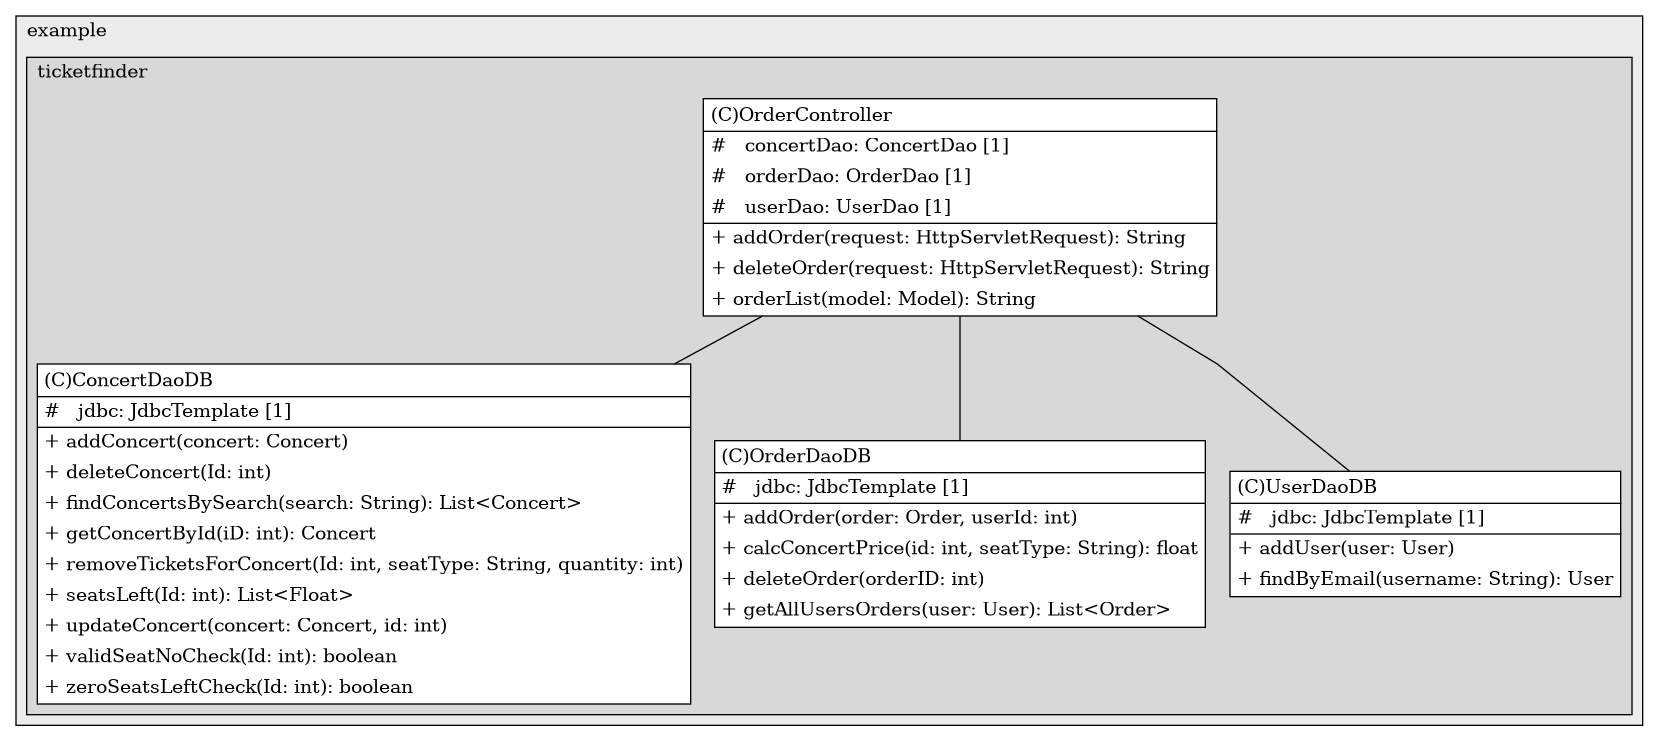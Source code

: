 @startuml

/' diagram meta data start
config=StructureConfiguration;
{
  "projectClassification": {
    "searchMode": "OpenProject", // OpenProject, AllProjects
    "includedProjects": "",
    "pathEndKeywords": "*.impl",
    "isClientPath": "",
    "isClientName": "",
    "isTestPath": "",
    "isTestName": "",
    "isMappingPath": "",
    "isMappingName": "",
    "isDataAccessPath": "",
    "isDataAccessName": "",
    "isDataStructurePath": "",
    "isDataStructureName": "",
    "isInterfaceStructuresPath": "",
    "isInterfaceStructuresName": "",
    "isEntryPointPath": "",
    "isEntryPointName": "",
    "treatFinalFieldsAsMandatory": false
  },
  "graphRestriction": {
    "classPackageExcludeFilter": "",
    "classPackageIncludeFilter": "",
    "classNameExcludeFilter": "",
    "classNameIncludeFilter": "",
    "methodNameExcludeFilter": "",
    "methodNameIncludeFilter": "",
    "removeByInheritance": "", // inheritance/annotation based filtering is done in a second step
    "removeByAnnotation": "",
    "removeByClassPackage": "", // cleanup the graph after inheritance/annotation based filtering is done
    "removeByClassName": "",
    "cutMappings": false,
    "cutEnum": true,
    "cutTests": true,
    "cutClient": true,
    "cutDataAccess": false,
    "cutInterfaceStructures": false,
    "cutDataStructures": false,
    "cutGetterAndSetter": true,
    "cutConstructors": true
  },
  "graphTraversal": {
    "forwardDepth": 6,
    "backwardDepth": 6,
    "classPackageExcludeFilter": "",
    "classPackageIncludeFilter": "",
    "classNameExcludeFilter": "",
    "classNameIncludeFilter": "",
    "methodNameExcludeFilter": "",
    "methodNameIncludeFilter": "",
    "hideMappings": false,
    "hideDataStructures": false,
    "hidePrivateMethods": true,
    "hideInterfaceCalls": true, // indirection: implementation -> interface (is hidden) -> implementation
    "onlyShowApplicationEntryPoints": false, // root node is included
    "useMethodCallsForStructureDiagram": "ForwardOnly" // ForwardOnly, BothDirections, No
  },
  "details": {
    "aggregation": "GroupByClass", // ByClass, GroupByClass, None
    "showClassGenericTypes": true,
    "showMethods": true,
    "showMethodParameterNames": true,
    "showMethodParameterTypes": true,
    "showMethodReturnType": true,
    "showPackageLevels": 2,
    "showDetailedClassStructure": true
  },
  "rootClass": "com.example.ticketfinder.controller.OrderController",
  "extensionCallbackMethod": "" // qualified.class.name#methodName - signature: public static String method(String)
}
diagram meta data end '/



digraph g {
    rankdir="TB"
    splines=polyline
    

'nodes 
subgraph cluster_1322970774 { 
   	label=example
	labeljust=l
	fillcolor="#ececec"
	style=filled
   
   subgraph cluster_700473290 { 
   	label=ticketfinder
	labeljust=l
	fillcolor="#d8d8d8"
	style=filled
   
   ConcertDaoDB172926553[
	label=<<TABLE BORDER="1" CELLBORDER="0" CELLPADDING="4" CELLSPACING="0">
<TR><TD ALIGN="LEFT" >(C)ConcertDaoDB</TD></TR>
<HR/>
<TR><TD ALIGN="LEFT" >#   jdbc: JdbcTemplate [1]</TD></TR>
<HR/>
<TR><TD ALIGN="LEFT" >+ addConcert(concert: Concert)</TD></TR>
<TR><TD ALIGN="LEFT" >+ deleteConcert(Id: int)</TD></TR>
<TR><TD ALIGN="LEFT" >+ findConcertsBySearch(search: String): List&lt;Concert&gt;</TD></TR>
<TR><TD ALIGN="LEFT" >+ getConcertById(iD: int): Concert</TD></TR>
<TR><TD ALIGN="LEFT" >+ removeTicketsForConcert(Id: int, seatType: String, quantity: int)</TD></TR>
<TR><TD ALIGN="LEFT" >+ seatsLeft(Id: int): List&lt;Float&gt;</TD></TR>
<TR><TD ALIGN="LEFT" >+ updateConcert(concert: Concert, id: int)</TD></TR>
<TR><TD ALIGN="LEFT" >+ validSeatNoCheck(Id: int): boolean</TD></TR>
<TR><TD ALIGN="LEFT" >+ zeroSeatsLeftCheck(Id: int): boolean</TD></TR>
</TABLE>>
	style=filled
	margin=0
	shape=plaintext
	fillcolor="#FFFFFF"
];

OrderController26575897[
	label=<<TABLE BORDER="1" CELLBORDER="0" CELLPADDING="4" CELLSPACING="0">
<TR><TD ALIGN="LEFT" >(C)OrderController</TD></TR>
<HR/>
<TR><TD ALIGN="LEFT" >#   concertDao: ConcertDao [1]</TD></TR>
<TR><TD ALIGN="LEFT" >#   orderDao: OrderDao [1]</TD></TR>
<TR><TD ALIGN="LEFT" >#   userDao: UserDao [1]</TD></TR>
<HR/>
<TR><TD ALIGN="LEFT" >+ addOrder(request: HttpServletRequest): String</TD></TR>
<TR><TD ALIGN="LEFT" >+ deleteOrder(request: HttpServletRequest): String</TD></TR>
<TR><TD ALIGN="LEFT" >+ orderList(model: Model): String</TD></TR>
</TABLE>>
	style=filled
	margin=0
	shape=plaintext
	fillcolor="#FFFFFF"
];

OrderDaoDB172926553[
	label=<<TABLE BORDER="1" CELLBORDER="0" CELLPADDING="4" CELLSPACING="0">
<TR><TD ALIGN="LEFT" >(C)OrderDaoDB</TD></TR>
<HR/>
<TR><TD ALIGN="LEFT" >#   jdbc: JdbcTemplate [1]</TD></TR>
<HR/>
<TR><TD ALIGN="LEFT" >+ addOrder(order: Order, userId: int)</TD></TR>
<TR><TD ALIGN="LEFT" >+ calcConcertPrice(id: int, seatType: String): float</TD></TR>
<TR><TD ALIGN="LEFT" >+ deleteOrder(orderID: int)</TD></TR>
<TR><TD ALIGN="LEFT" >+ getAllUsersOrders(user: User): List&lt;Order&gt;</TD></TR>
</TABLE>>
	style=filled
	margin=0
	shape=plaintext
	fillcolor="#FFFFFF"
];

UserDaoDB172926553[
	label=<<TABLE BORDER="1" CELLBORDER="0" CELLPADDING="4" CELLSPACING="0">
<TR><TD ALIGN="LEFT" >(C)UserDaoDB</TD></TR>
<HR/>
<TR><TD ALIGN="LEFT" >#   jdbc: JdbcTemplate [1]</TD></TR>
<HR/>
<TR><TD ALIGN="LEFT" >+ addUser(user: User)</TD></TR>
<TR><TD ALIGN="LEFT" >+ findByEmail(username: String): User</TD></TR>
</TABLE>>
	style=filled
	margin=0
	shape=plaintext
	fillcolor="#FFFFFF"
];
} 
} 

'edges    
OrderController26575897 -> ConcertDaoDB172926553[arrowhead=none];
OrderController26575897 -> OrderDaoDB172926553[arrowhead=none];
OrderController26575897 -> UserDaoDB172926553[arrowhead=none];
    
}
@enduml